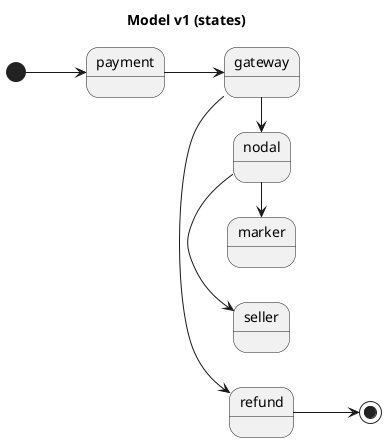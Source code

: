 @startuml

title <b>Model v1 (states)</b>
left to right direction
skinparam shadowing false

[*] --> payment
payment --> gateway
gateway -> refund
gateway -> nodal
nodal -> seller
nodal -> marker
refund --> [*]

@enduml
